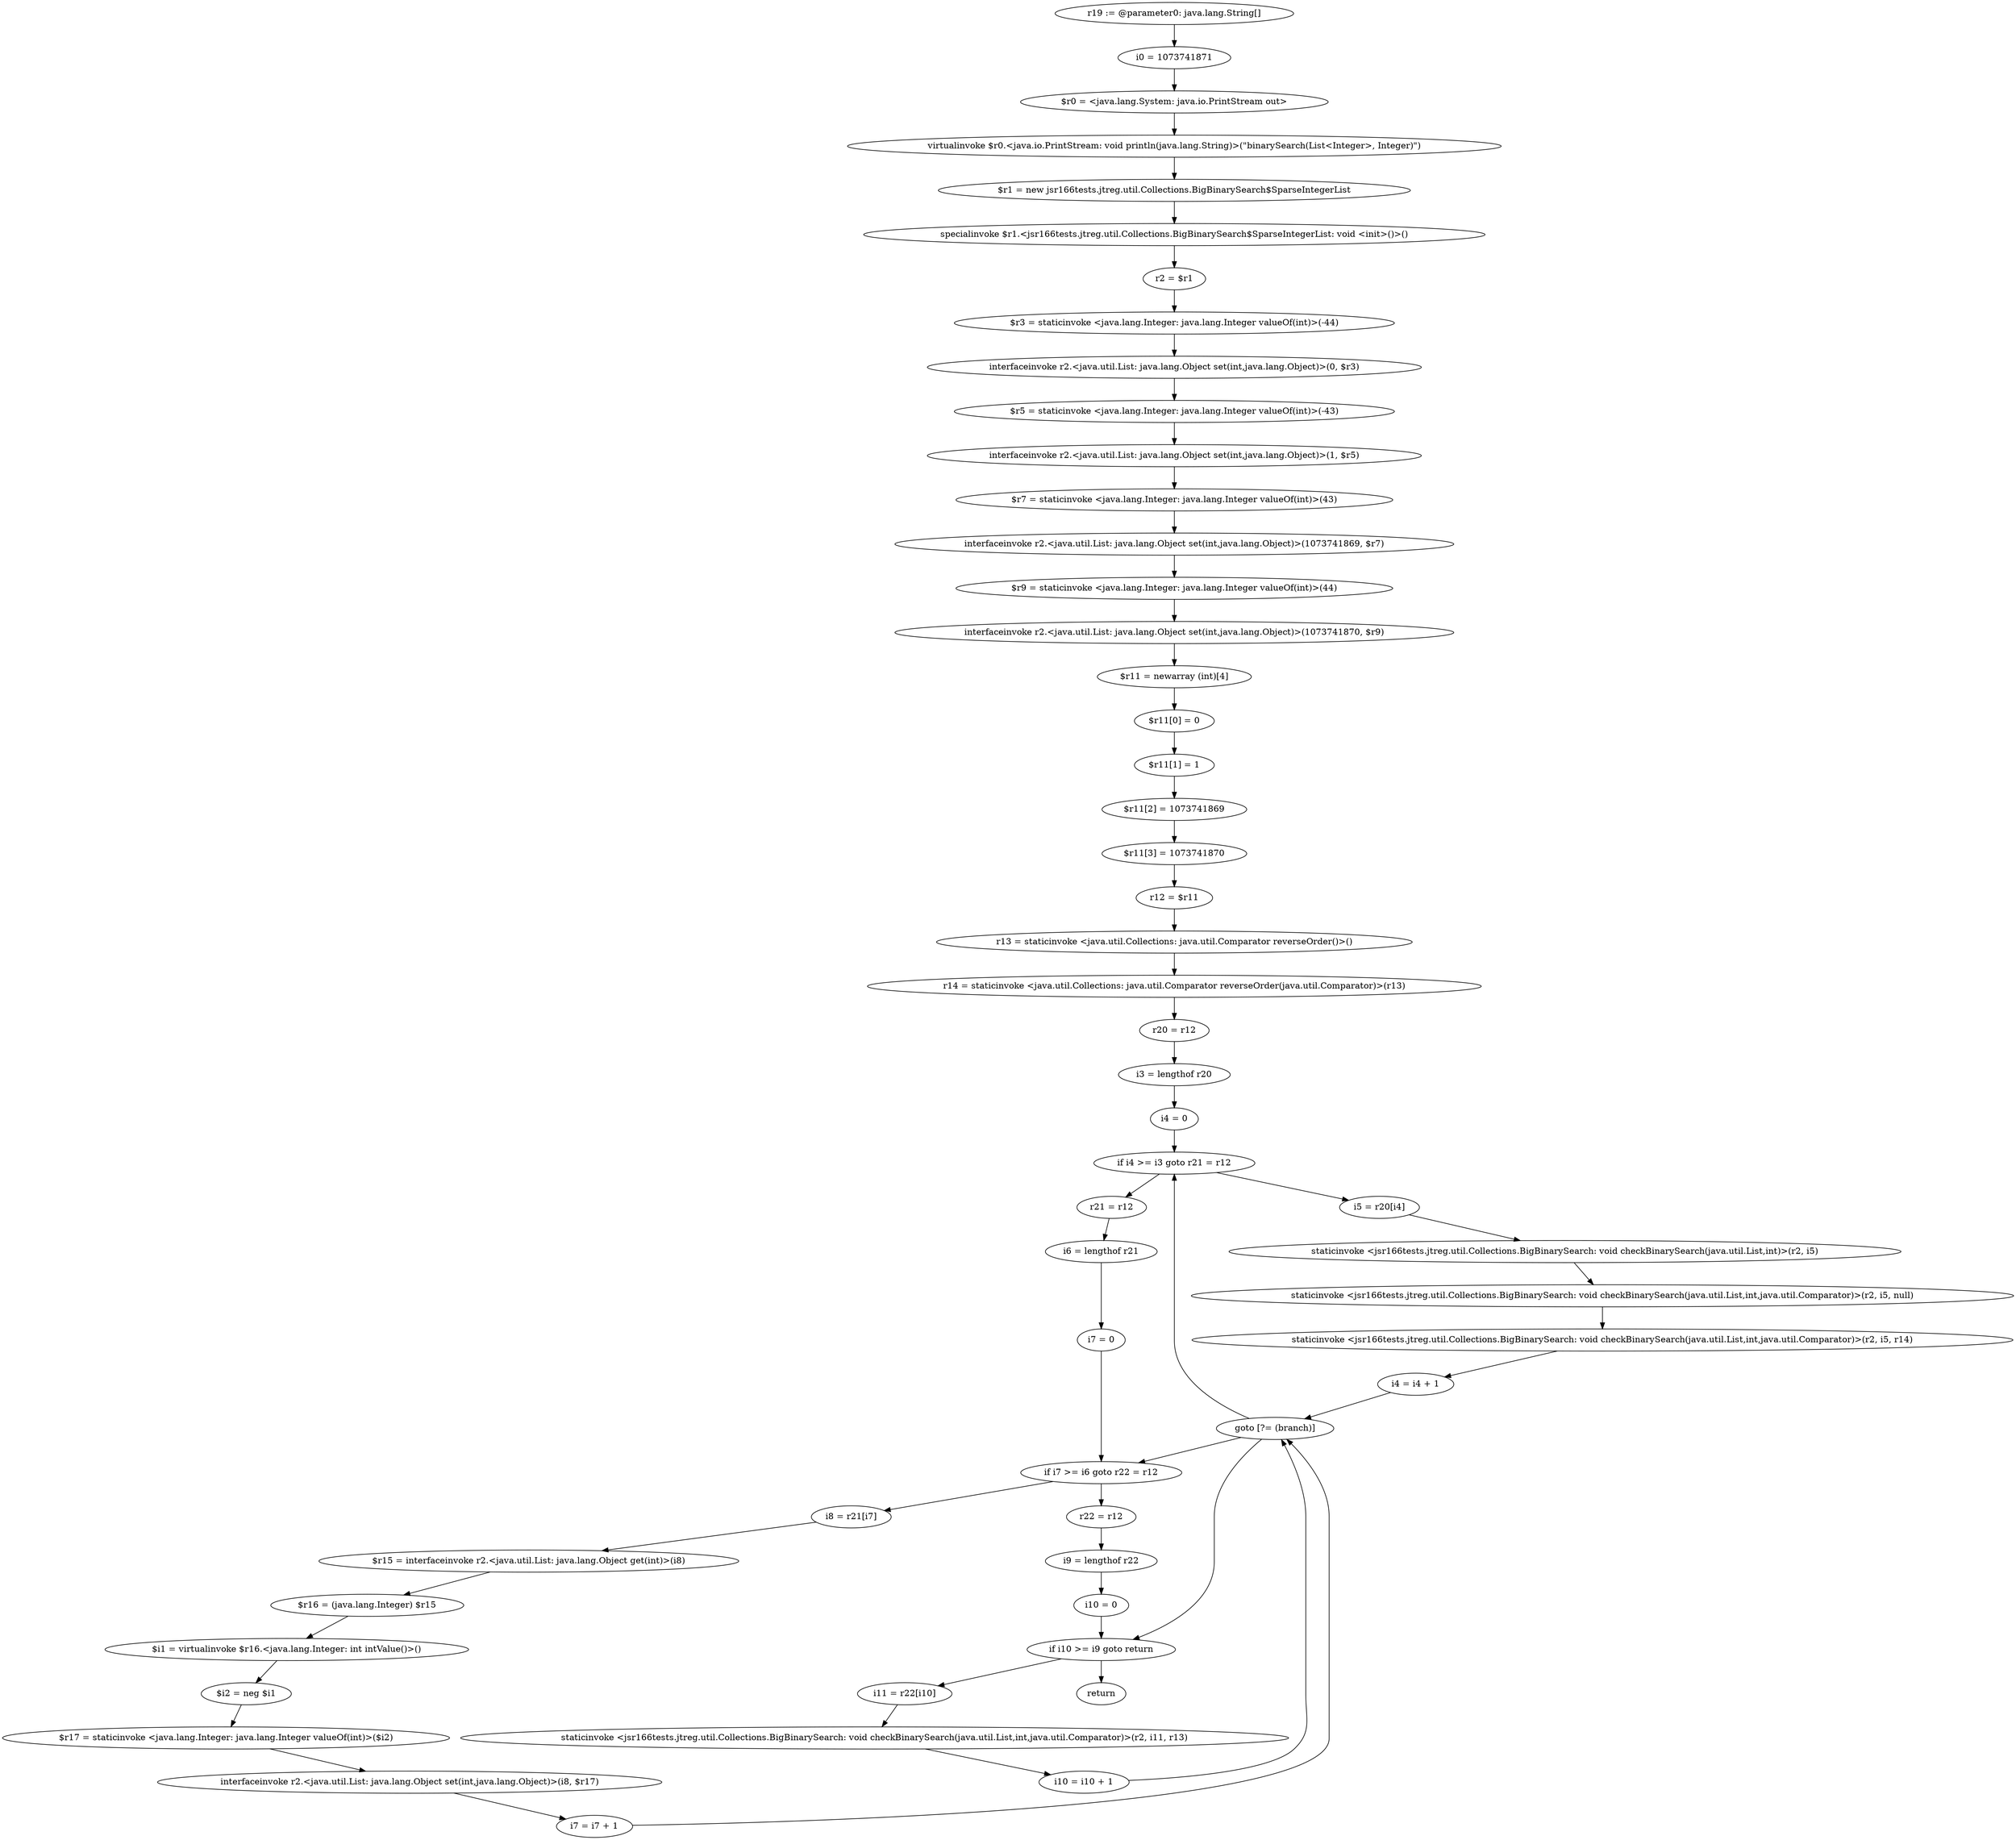 digraph "unitGraph" {
    "r19 := @parameter0: java.lang.String[]"
    "i0 = 1073741871"
    "$r0 = <java.lang.System: java.io.PrintStream out>"
    "virtualinvoke $r0.<java.io.PrintStream: void println(java.lang.String)>(\"binarySearch(List<Integer>, Integer)\")"
    "$r1 = new jsr166tests.jtreg.util.Collections.BigBinarySearch$SparseIntegerList"
    "specialinvoke $r1.<jsr166tests.jtreg.util.Collections.BigBinarySearch$SparseIntegerList: void <init>()>()"
    "r2 = $r1"
    "$r3 = staticinvoke <java.lang.Integer: java.lang.Integer valueOf(int)>(-44)"
    "interfaceinvoke r2.<java.util.List: java.lang.Object set(int,java.lang.Object)>(0, $r3)"
    "$r5 = staticinvoke <java.lang.Integer: java.lang.Integer valueOf(int)>(-43)"
    "interfaceinvoke r2.<java.util.List: java.lang.Object set(int,java.lang.Object)>(1, $r5)"
    "$r7 = staticinvoke <java.lang.Integer: java.lang.Integer valueOf(int)>(43)"
    "interfaceinvoke r2.<java.util.List: java.lang.Object set(int,java.lang.Object)>(1073741869, $r7)"
    "$r9 = staticinvoke <java.lang.Integer: java.lang.Integer valueOf(int)>(44)"
    "interfaceinvoke r2.<java.util.List: java.lang.Object set(int,java.lang.Object)>(1073741870, $r9)"
    "$r11 = newarray (int)[4]"
    "$r11[0] = 0"
    "$r11[1] = 1"
    "$r11[2] = 1073741869"
    "$r11[3] = 1073741870"
    "r12 = $r11"
    "r13 = staticinvoke <java.util.Collections: java.util.Comparator reverseOrder()>()"
    "r14 = staticinvoke <java.util.Collections: java.util.Comparator reverseOrder(java.util.Comparator)>(r13)"
    "r20 = r12"
    "i3 = lengthof r20"
    "i4 = 0"
    "if i4 >= i3 goto r21 = r12"
    "i5 = r20[i4]"
    "staticinvoke <jsr166tests.jtreg.util.Collections.BigBinarySearch: void checkBinarySearch(java.util.List,int)>(r2, i5)"
    "staticinvoke <jsr166tests.jtreg.util.Collections.BigBinarySearch: void checkBinarySearch(java.util.List,int,java.util.Comparator)>(r2, i5, null)"
    "staticinvoke <jsr166tests.jtreg.util.Collections.BigBinarySearch: void checkBinarySearch(java.util.List,int,java.util.Comparator)>(r2, i5, r14)"
    "i4 = i4 + 1"
    "goto [?= (branch)]"
    "r21 = r12"
    "i6 = lengthof r21"
    "i7 = 0"
    "if i7 >= i6 goto r22 = r12"
    "i8 = r21[i7]"
    "$r15 = interfaceinvoke r2.<java.util.List: java.lang.Object get(int)>(i8)"
    "$r16 = (java.lang.Integer) $r15"
    "$i1 = virtualinvoke $r16.<java.lang.Integer: int intValue()>()"
    "$i2 = neg $i1"
    "$r17 = staticinvoke <java.lang.Integer: java.lang.Integer valueOf(int)>($i2)"
    "interfaceinvoke r2.<java.util.List: java.lang.Object set(int,java.lang.Object)>(i8, $r17)"
    "i7 = i7 + 1"
    "r22 = r12"
    "i9 = lengthof r22"
    "i10 = 0"
    "if i10 >= i9 goto return"
    "i11 = r22[i10]"
    "staticinvoke <jsr166tests.jtreg.util.Collections.BigBinarySearch: void checkBinarySearch(java.util.List,int,java.util.Comparator)>(r2, i11, r13)"
    "i10 = i10 + 1"
    "return"
    "r19 := @parameter0: java.lang.String[]"->"i0 = 1073741871";
    "i0 = 1073741871"->"$r0 = <java.lang.System: java.io.PrintStream out>";
    "$r0 = <java.lang.System: java.io.PrintStream out>"->"virtualinvoke $r0.<java.io.PrintStream: void println(java.lang.String)>(\"binarySearch(List<Integer>, Integer)\")";
    "virtualinvoke $r0.<java.io.PrintStream: void println(java.lang.String)>(\"binarySearch(List<Integer>, Integer)\")"->"$r1 = new jsr166tests.jtreg.util.Collections.BigBinarySearch$SparseIntegerList";
    "$r1 = new jsr166tests.jtreg.util.Collections.BigBinarySearch$SparseIntegerList"->"specialinvoke $r1.<jsr166tests.jtreg.util.Collections.BigBinarySearch$SparseIntegerList: void <init>()>()";
    "specialinvoke $r1.<jsr166tests.jtreg.util.Collections.BigBinarySearch$SparseIntegerList: void <init>()>()"->"r2 = $r1";
    "r2 = $r1"->"$r3 = staticinvoke <java.lang.Integer: java.lang.Integer valueOf(int)>(-44)";
    "$r3 = staticinvoke <java.lang.Integer: java.lang.Integer valueOf(int)>(-44)"->"interfaceinvoke r2.<java.util.List: java.lang.Object set(int,java.lang.Object)>(0, $r3)";
    "interfaceinvoke r2.<java.util.List: java.lang.Object set(int,java.lang.Object)>(0, $r3)"->"$r5 = staticinvoke <java.lang.Integer: java.lang.Integer valueOf(int)>(-43)";
    "$r5 = staticinvoke <java.lang.Integer: java.lang.Integer valueOf(int)>(-43)"->"interfaceinvoke r2.<java.util.List: java.lang.Object set(int,java.lang.Object)>(1, $r5)";
    "interfaceinvoke r2.<java.util.List: java.lang.Object set(int,java.lang.Object)>(1, $r5)"->"$r7 = staticinvoke <java.lang.Integer: java.lang.Integer valueOf(int)>(43)";
    "$r7 = staticinvoke <java.lang.Integer: java.lang.Integer valueOf(int)>(43)"->"interfaceinvoke r2.<java.util.List: java.lang.Object set(int,java.lang.Object)>(1073741869, $r7)";
    "interfaceinvoke r2.<java.util.List: java.lang.Object set(int,java.lang.Object)>(1073741869, $r7)"->"$r9 = staticinvoke <java.lang.Integer: java.lang.Integer valueOf(int)>(44)";
    "$r9 = staticinvoke <java.lang.Integer: java.lang.Integer valueOf(int)>(44)"->"interfaceinvoke r2.<java.util.List: java.lang.Object set(int,java.lang.Object)>(1073741870, $r9)";
    "interfaceinvoke r2.<java.util.List: java.lang.Object set(int,java.lang.Object)>(1073741870, $r9)"->"$r11 = newarray (int)[4]";
    "$r11 = newarray (int)[4]"->"$r11[0] = 0";
    "$r11[0] = 0"->"$r11[1] = 1";
    "$r11[1] = 1"->"$r11[2] = 1073741869";
    "$r11[2] = 1073741869"->"$r11[3] = 1073741870";
    "$r11[3] = 1073741870"->"r12 = $r11";
    "r12 = $r11"->"r13 = staticinvoke <java.util.Collections: java.util.Comparator reverseOrder()>()";
    "r13 = staticinvoke <java.util.Collections: java.util.Comparator reverseOrder()>()"->"r14 = staticinvoke <java.util.Collections: java.util.Comparator reverseOrder(java.util.Comparator)>(r13)";
    "r14 = staticinvoke <java.util.Collections: java.util.Comparator reverseOrder(java.util.Comparator)>(r13)"->"r20 = r12";
    "r20 = r12"->"i3 = lengthof r20";
    "i3 = lengthof r20"->"i4 = 0";
    "i4 = 0"->"if i4 >= i3 goto r21 = r12";
    "if i4 >= i3 goto r21 = r12"->"i5 = r20[i4]";
    "if i4 >= i3 goto r21 = r12"->"r21 = r12";
    "i5 = r20[i4]"->"staticinvoke <jsr166tests.jtreg.util.Collections.BigBinarySearch: void checkBinarySearch(java.util.List,int)>(r2, i5)";
    "staticinvoke <jsr166tests.jtreg.util.Collections.BigBinarySearch: void checkBinarySearch(java.util.List,int)>(r2, i5)"->"staticinvoke <jsr166tests.jtreg.util.Collections.BigBinarySearch: void checkBinarySearch(java.util.List,int,java.util.Comparator)>(r2, i5, null)";
    "staticinvoke <jsr166tests.jtreg.util.Collections.BigBinarySearch: void checkBinarySearch(java.util.List,int,java.util.Comparator)>(r2, i5, null)"->"staticinvoke <jsr166tests.jtreg.util.Collections.BigBinarySearch: void checkBinarySearch(java.util.List,int,java.util.Comparator)>(r2, i5, r14)";
    "staticinvoke <jsr166tests.jtreg.util.Collections.BigBinarySearch: void checkBinarySearch(java.util.List,int,java.util.Comparator)>(r2, i5, r14)"->"i4 = i4 + 1";
    "i4 = i4 + 1"->"goto [?= (branch)]";
    "goto [?= (branch)]"->"if i4 >= i3 goto r21 = r12";
    "r21 = r12"->"i6 = lengthof r21";
    "i6 = lengthof r21"->"i7 = 0";
    "i7 = 0"->"if i7 >= i6 goto r22 = r12";
    "if i7 >= i6 goto r22 = r12"->"i8 = r21[i7]";
    "if i7 >= i6 goto r22 = r12"->"r22 = r12";
    "i8 = r21[i7]"->"$r15 = interfaceinvoke r2.<java.util.List: java.lang.Object get(int)>(i8)";
    "$r15 = interfaceinvoke r2.<java.util.List: java.lang.Object get(int)>(i8)"->"$r16 = (java.lang.Integer) $r15";
    "$r16 = (java.lang.Integer) $r15"->"$i1 = virtualinvoke $r16.<java.lang.Integer: int intValue()>()";
    "$i1 = virtualinvoke $r16.<java.lang.Integer: int intValue()>()"->"$i2 = neg $i1";
    "$i2 = neg $i1"->"$r17 = staticinvoke <java.lang.Integer: java.lang.Integer valueOf(int)>($i2)";
    "$r17 = staticinvoke <java.lang.Integer: java.lang.Integer valueOf(int)>($i2)"->"interfaceinvoke r2.<java.util.List: java.lang.Object set(int,java.lang.Object)>(i8, $r17)";
    "interfaceinvoke r2.<java.util.List: java.lang.Object set(int,java.lang.Object)>(i8, $r17)"->"i7 = i7 + 1";
    "i7 = i7 + 1"->"goto [?= (branch)]";
    "goto [?= (branch)]"->"if i7 >= i6 goto r22 = r12";
    "r22 = r12"->"i9 = lengthof r22";
    "i9 = lengthof r22"->"i10 = 0";
    "i10 = 0"->"if i10 >= i9 goto return";
    "if i10 >= i9 goto return"->"i11 = r22[i10]";
    "if i10 >= i9 goto return"->"return";
    "i11 = r22[i10]"->"staticinvoke <jsr166tests.jtreg.util.Collections.BigBinarySearch: void checkBinarySearch(java.util.List,int,java.util.Comparator)>(r2, i11, r13)";
    "staticinvoke <jsr166tests.jtreg.util.Collections.BigBinarySearch: void checkBinarySearch(java.util.List,int,java.util.Comparator)>(r2, i11, r13)"->"i10 = i10 + 1";
    "i10 = i10 + 1"->"goto [?= (branch)]";
    "goto [?= (branch)]"->"if i10 >= i9 goto return";
}
